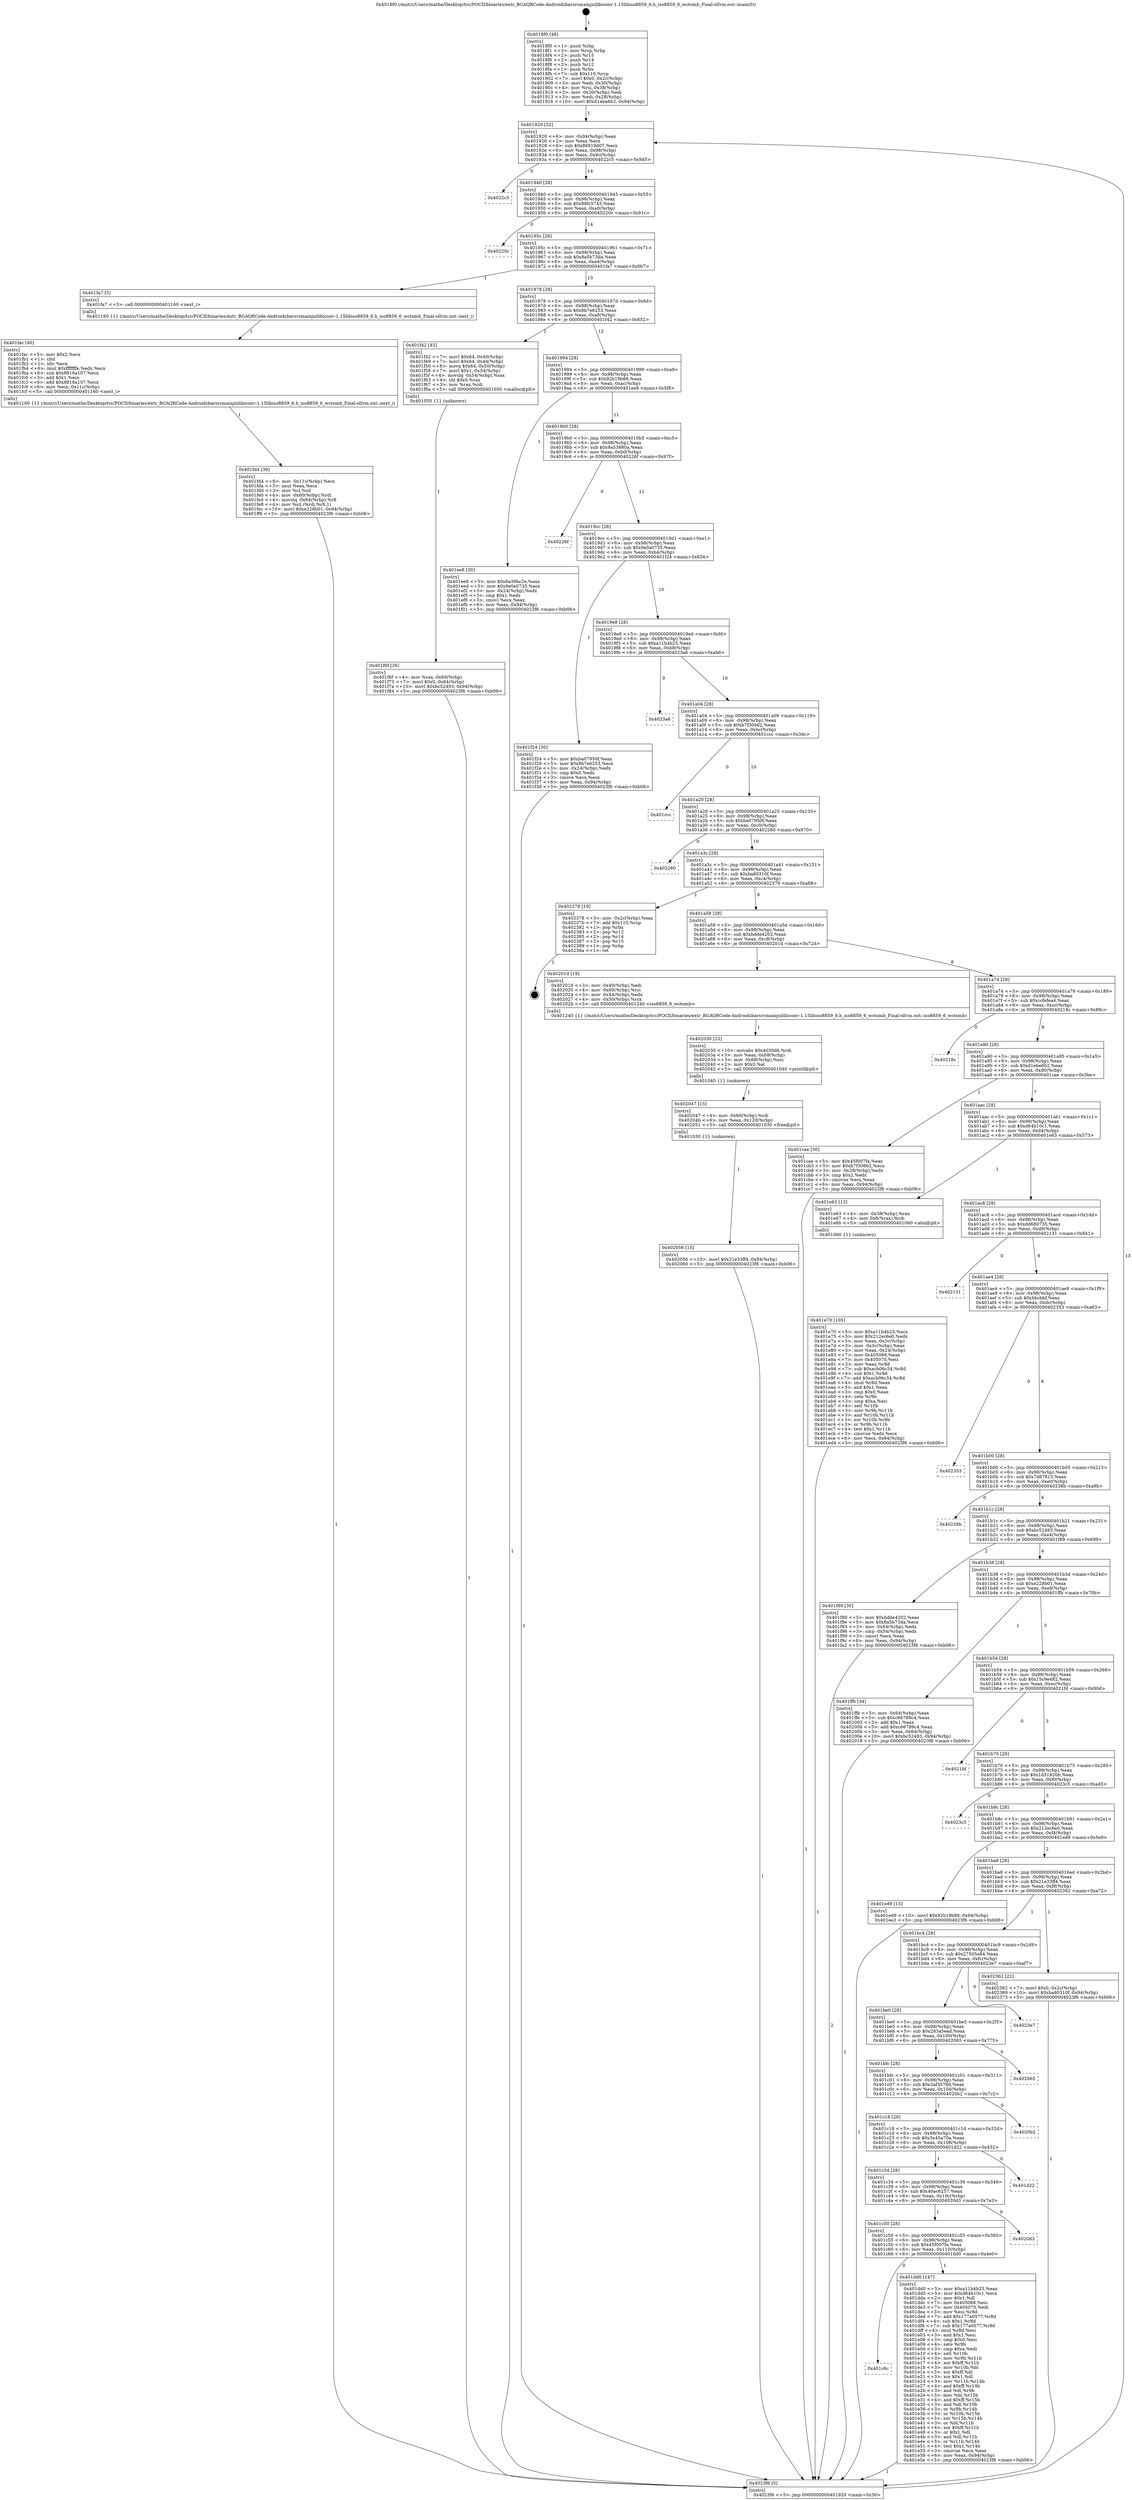digraph "0x4018f0" {
  label = "0x4018f0 (/mnt/c/Users/mathe/Desktop/tcc/POCII/binaries/extr_BGAQRCode-Androidzbarsrcmainjnilibiconv-1.15libiso8859_6.h_iso8859_6_wctomb_Final-ollvm.out::main(0))"
  labelloc = "t"
  node[shape=record]

  Entry [label="",width=0.3,height=0.3,shape=circle,fillcolor=black,style=filled]
  "0x401920" [label="{
     0x401920 [32]\l
     | [instrs]\l
     &nbsp;&nbsp;0x401920 \<+6\>: mov -0x94(%rbp),%eax\l
     &nbsp;&nbsp;0x401926 \<+2\>: mov %eax,%ecx\l
     &nbsp;&nbsp;0x401928 \<+6\>: sub $0x86919d07,%ecx\l
     &nbsp;&nbsp;0x40192e \<+6\>: mov %eax,-0x98(%rbp)\l
     &nbsp;&nbsp;0x401934 \<+6\>: mov %ecx,-0x9c(%rbp)\l
     &nbsp;&nbsp;0x40193a \<+6\>: je 00000000004022c5 \<main+0x9d5\>\l
  }"]
  "0x4022c5" [label="{
     0x4022c5\l
  }", style=dashed]
  "0x401940" [label="{
     0x401940 [28]\l
     | [instrs]\l
     &nbsp;&nbsp;0x401940 \<+5\>: jmp 0000000000401945 \<main+0x55\>\l
     &nbsp;&nbsp;0x401945 \<+6\>: mov -0x98(%rbp),%eax\l
     &nbsp;&nbsp;0x40194b \<+5\>: sub $0x88fc5743,%eax\l
     &nbsp;&nbsp;0x401950 \<+6\>: mov %eax,-0xa0(%rbp)\l
     &nbsp;&nbsp;0x401956 \<+6\>: je 000000000040220c \<main+0x91c\>\l
  }"]
  Exit [label="",width=0.3,height=0.3,shape=circle,fillcolor=black,style=filled,peripheries=2]
  "0x40220c" [label="{
     0x40220c\l
  }", style=dashed]
  "0x40195c" [label="{
     0x40195c [28]\l
     | [instrs]\l
     &nbsp;&nbsp;0x40195c \<+5\>: jmp 0000000000401961 \<main+0x71\>\l
     &nbsp;&nbsp;0x401961 \<+6\>: mov -0x98(%rbp),%eax\l
     &nbsp;&nbsp;0x401967 \<+5\>: sub $0x8a5b73da,%eax\l
     &nbsp;&nbsp;0x40196c \<+6\>: mov %eax,-0xa4(%rbp)\l
     &nbsp;&nbsp;0x401972 \<+6\>: je 0000000000401fa7 \<main+0x6b7\>\l
  }"]
  "0x402056" [label="{
     0x402056 [15]\l
     | [instrs]\l
     &nbsp;&nbsp;0x402056 \<+10\>: movl $0x21e33ff4,-0x94(%rbp)\l
     &nbsp;&nbsp;0x402060 \<+5\>: jmp 00000000004023f6 \<main+0xb06\>\l
  }"]
  "0x401fa7" [label="{
     0x401fa7 [5]\l
     | [instrs]\l
     &nbsp;&nbsp;0x401fa7 \<+5\>: call 0000000000401160 \<next_i\>\l
     | [calls]\l
     &nbsp;&nbsp;0x401160 \{1\} (/mnt/c/Users/mathe/Desktop/tcc/POCII/binaries/extr_BGAQRCode-Androidzbarsrcmainjnilibiconv-1.15libiso8859_6.h_iso8859_6_wctomb_Final-ollvm.out::next_i)\l
  }"]
  "0x401978" [label="{
     0x401978 [28]\l
     | [instrs]\l
     &nbsp;&nbsp;0x401978 \<+5\>: jmp 000000000040197d \<main+0x8d\>\l
     &nbsp;&nbsp;0x40197d \<+6\>: mov -0x98(%rbp),%eax\l
     &nbsp;&nbsp;0x401983 \<+5\>: sub $0x8b7e6253,%eax\l
     &nbsp;&nbsp;0x401988 \<+6\>: mov %eax,-0xa8(%rbp)\l
     &nbsp;&nbsp;0x40198e \<+6\>: je 0000000000401f42 \<main+0x652\>\l
  }"]
  "0x402047" [label="{
     0x402047 [15]\l
     | [instrs]\l
     &nbsp;&nbsp;0x402047 \<+4\>: mov -0x60(%rbp),%rdi\l
     &nbsp;&nbsp;0x40204b \<+6\>: mov %eax,-0x120(%rbp)\l
     &nbsp;&nbsp;0x402051 \<+5\>: call 0000000000401030 \<free@plt\>\l
     | [calls]\l
     &nbsp;&nbsp;0x401030 \{1\} (unknown)\l
  }"]
  "0x401f42" [label="{
     0x401f42 [45]\l
     | [instrs]\l
     &nbsp;&nbsp;0x401f42 \<+7\>: movl $0x64,-0x40(%rbp)\l
     &nbsp;&nbsp;0x401f49 \<+7\>: movl $0x64,-0x44(%rbp)\l
     &nbsp;&nbsp;0x401f50 \<+8\>: movq $0x64,-0x50(%rbp)\l
     &nbsp;&nbsp;0x401f58 \<+7\>: movl $0x1,-0x54(%rbp)\l
     &nbsp;&nbsp;0x401f5f \<+4\>: movslq -0x54(%rbp),%rax\l
     &nbsp;&nbsp;0x401f63 \<+4\>: shl $0x0,%rax\l
     &nbsp;&nbsp;0x401f67 \<+3\>: mov %rax,%rdi\l
     &nbsp;&nbsp;0x401f6a \<+5\>: call 0000000000401050 \<malloc@plt\>\l
     | [calls]\l
     &nbsp;&nbsp;0x401050 \{1\} (unknown)\l
  }"]
  "0x401994" [label="{
     0x401994 [28]\l
     | [instrs]\l
     &nbsp;&nbsp;0x401994 \<+5\>: jmp 0000000000401999 \<main+0xa9\>\l
     &nbsp;&nbsp;0x401999 \<+6\>: mov -0x98(%rbp),%eax\l
     &nbsp;&nbsp;0x40199f \<+5\>: sub $0x92b19b88,%eax\l
     &nbsp;&nbsp;0x4019a4 \<+6\>: mov %eax,-0xac(%rbp)\l
     &nbsp;&nbsp;0x4019aa \<+6\>: je 0000000000401ee8 \<main+0x5f8\>\l
  }"]
  "0x402030" [label="{
     0x402030 [23]\l
     | [instrs]\l
     &nbsp;&nbsp;0x402030 \<+10\>: movabs $0x4030d6,%rdi\l
     &nbsp;&nbsp;0x40203a \<+3\>: mov %eax,-0x68(%rbp)\l
     &nbsp;&nbsp;0x40203d \<+3\>: mov -0x68(%rbp),%esi\l
     &nbsp;&nbsp;0x402040 \<+2\>: mov $0x0,%al\l
     &nbsp;&nbsp;0x402042 \<+5\>: call 0000000000401040 \<printf@plt\>\l
     | [calls]\l
     &nbsp;&nbsp;0x401040 \{1\} (unknown)\l
  }"]
  "0x401ee8" [label="{
     0x401ee8 [30]\l
     | [instrs]\l
     &nbsp;&nbsp;0x401ee8 \<+5\>: mov $0x6a39bc2e,%eax\l
     &nbsp;&nbsp;0x401eed \<+5\>: mov $0x9e0a0735,%ecx\l
     &nbsp;&nbsp;0x401ef2 \<+3\>: mov -0x24(%rbp),%edx\l
     &nbsp;&nbsp;0x401ef5 \<+3\>: cmp $0x1,%edx\l
     &nbsp;&nbsp;0x401ef8 \<+3\>: cmovl %ecx,%eax\l
     &nbsp;&nbsp;0x401efb \<+6\>: mov %eax,-0x94(%rbp)\l
     &nbsp;&nbsp;0x401f01 \<+5\>: jmp 00000000004023f6 \<main+0xb06\>\l
  }"]
  "0x4019b0" [label="{
     0x4019b0 [28]\l
     | [instrs]\l
     &nbsp;&nbsp;0x4019b0 \<+5\>: jmp 00000000004019b5 \<main+0xc5\>\l
     &nbsp;&nbsp;0x4019b5 \<+6\>: mov -0x98(%rbp),%eax\l
     &nbsp;&nbsp;0x4019bb \<+5\>: sub $0x9a53880a,%eax\l
     &nbsp;&nbsp;0x4019c0 \<+6\>: mov %eax,-0xb0(%rbp)\l
     &nbsp;&nbsp;0x4019c6 \<+6\>: je 000000000040226f \<main+0x97f\>\l
  }"]
  "0x401fd4" [label="{
     0x401fd4 [39]\l
     | [instrs]\l
     &nbsp;&nbsp;0x401fd4 \<+6\>: mov -0x11c(%rbp),%ecx\l
     &nbsp;&nbsp;0x401fda \<+3\>: imul %eax,%ecx\l
     &nbsp;&nbsp;0x401fdd \<+3\>: mov %cl,%sil\l
     &nbsp;&nbsp;0x401fe0 \<+4\>: mov -0x60(%rbp),%rdi\l
     &nbsp;&nbsp;0x401fe4 \<+4\>: movslq -0x64(%rbp),%r8\l
     &nbsp;&nbsp;0x401fe8 \<+4\>: mov %sil,(%rdi,%r8,1)\l
     &nbsp;&nbsp;0x401fec \<+10\>: movl $0xe228b01,-0x94(%rbp)\l
     &nbsp;&nbsp;0x401ff6 \<+5\>: jmp 00000000004023f6 \<main+0xb06\>\l
  }"]
  "0x40226f" [label="{
     0x40226f\l
  }", style=dashed]
  "0x4019cc" [label="{
     0x4019cc [28]\l
     | [instrs]\l
     &nbsp;&nbsp;0x4019cc \<+5\>: jmp 00000000004019d1 \<main+0xe1\>\l
     &nbsp;&nbsp;0x4019d1 \<+6\>: mov -0x98(%rbp),%eax\l
     &nbsp;&nbsp;0x4019d7 \<+5\>: sub $0x9e0a0735,%eax\l
     &nbsp;&nbsp;0x4019dc \<+6\>: mov %eax,-0xb4(%rbp)\l
     &nbsp;&nbsp;0x4019e2 \<+6\>: je 0000000000401f24 \<main+0x634\>\l
  }"]
  "0x401fac" [label="{
     0x401fac [40]\l
     | [instrs]\l
     &nbsp;&nbsp;0x401fac \<+5\>: mov $0x2,%ecx\l
     &nbsp;&nbsp;0x401fb1 \<+1\>: cltd\l
     &nbsp;&nbsp;0x401fb2 \<+2\>: idiv %ecx\l
     &nbsp;&nbsp;0x401fb4 \<+6\>: imul $0xfffffffe,%edx,%ecx\l
     &nbsp;&nbsp;0x401fba \<+6\>: sub $0x8816a107,%ecx\l
     &nbsp;&nbsp;0x401fc0 \<+3\>: add $0x1,%ecx\l
     &nbsp;&nbsp;0x401fc3 \<+6\>: add $0x8816a107,%ecx\l
     &nbsp;&nbsp;0x401fc9 \<+6\>: mov %ecx,-0x11c(%rbp)\l
     &nbsp;&nbsp;0x401fcf \<+5\>: call 0000000000401160 \<next_i\>\l
     | [calls]\l
     &nbsp;&nbsp;0x401160 \{1\} (/mnt/c/Users/mathe/Desktop/tcc/POCII/binaries/extr_BGAQRCode-Androidzbarsrcmainjnilibiconv-1.15libiso8859_6.h_iso8859_6_wctomb_Final-ollvm.out::next_i)\l
  }"]
  "0x401f24" [label="{
     0x401f24 [30]\l
     | [instrs]\l
     &nbsp;&nbsp;0x401f24 \<+5\>: mov $0xba07950f,%eax\l
     &nbsp;&nbsp;0x401f29 \<+5\>: mov $0x8b7e6253,%ecx\l
     &nbsp;&nbsp;0x401f2e \<+3\>: mov -0x24(%rbp),%edx\l
     &nbsp;&nbsp;0x401f31 \<+3\>: cmp $0x0,%edx\l
     &nbsp;&nbsp;0x401f34 \<+3\>: cmove %ecx,%eax\l
     &nbsp;&nbsp;0x401f37 \<+6\>: mov %eax,-0x94(%rbp)\l
     &nbsp;&nbsp;0x401f3d \<+5\>: jmp 00000000004023f6 \<main+0xb06\>\l
  }"]
  "0x4019e8" [label="{
     0x4019e8 [28]\l
     | [instrs]\l
     &nbsp;&nbsp;0x4019e8 \<+5\>: jmp 00000000004019ed \<main+0xfd\>\l
     &nbsp;&nbsp;0x4019ed \<+6\>: mov -0x98(%rbp),%eax\l
     &nbsp;&nbsp;0x4019f3 \<+5\>: sub $0xa11b4b25,%eax\l
     &nbsp;&nbsp;0x4019f8 \<+6\>: mov %eax,-0xb8(%rbp)\l
     &nbsp;&nbsp;0x4019fe \<+6\>: je 00000000004023a6 \<main+0xab6\>\l
  }"]
  "0x401f6f" [label="{
     0x401f6f [26]\l
     | [instrs]\l
     &nbsp;&nbsp;0x401f6f \<+4\>: mov %rax,-0x60(%rbp)\l
     &nbsp;&nbsp;0x401f73 \<+7\>: movl $0x0,-0x64(%rbp)\l
     &nbsp;&nbsp;0x401f7a \<+10\>: movl $0xbc52493,-0x94(%rbp)\l
     &nbsp;&nbsp;0x401f84 \<+5\>: jmp 00000000004023f6 \<main+0xb06\>\l
  }"]
  "0x4023a6" [label="{
     0x4023a6\l
  }", style=dashed]
  "0x401a04" [label="{
     0x401a04 [28]\l
     | [instrs]\l
     &nbsp;&nbsp;0x401a04 \<+5\>: jmp 0000000000401a09 \<main+0x119\>\l
     &nbsp;&nbsp;0x401a09 \<+6\>: mov -0x98(%rbp),%eax\l
     &nbsp;&nbsp;0x401a0f \<+5\>: sub $0xb7f30662,%eax\l
     &nbsp;&nbsp;0x401a14 \<+6\>: mov %eax,-0xbc(%rbp)\l
     &nbsp;&nbsp;0x401a1a \<+6\>: je 0000000000401ccc \<main+0x3dc\>\l
  }"]
  "0x401e70" [label="{
     0x401e70 [105]\l
     | [instrs]\l
     &nbsp;&nbsp;0x401e70 \<+5\>: mov $0xa11b4b25,%ecx\l
     &nbsp;&nbsp;0x401e75 \<+5\>: mov $0x212ec6e0,%edx\l
     &nbsp;&nbsp;0x401e7a \<+3\>: mov %eax,-0x3c(%rbp)\l
     &nbsp;&nbsp;0x401e7d \<+3\>: mov -0x3c(%rbp),%eax\l
     &nbsp;&nbsp;0x401e80 \<+3\>: mov %eax,-0x24(%rbp)\l
     &nbsp;&nbsp;0x401e83 \<+7\>: mov 0x405068,%eax\l
     &nbsp;&nbsp;0x401e8a \<+7\>: mov 0x405070,%esi\l
     &nbsp;&nbsp;0x401e91 \<+3\>: mov %eax,%r8d\l
     &nbsp;&nbsp;0x401e94 \<+7\>: sub $0xacb06c34,%r8d\l
     &nbsp;&nbsp;0x401e9b \<+4\>: sub $0x1,%r8d\l
     &nbsp;&nbsp;0x401e9f \<+7\>: add $0xacb06c34,%r8d\l
     &nbsp;&nbsp;0x401ea6 \<+4\>: imul %r8d,%eax\l
     &nbsp;&nbsp;0x401eaa \<+3\>: and $0x1,%eax\l
     &nbsp;&nbsp;0x401ead \<+3\>: cmp $0x0,%eax\l
     &nbsp;&nbsp;0x401eb0 \<+4\>: sete %r9b\l
     &nbsp;&nbsp;0x401eb4 \<+3\>: cmp $0xa,%esi\l
     &nbsp;&nbsp;0x401eb7 \<+4\>: setl %r10b\l
     &nbsp;&nbsp;0x401ebb \<+3\>: mov %r9b,%r11b\l
     &nbsp;&nbsp;0x401ebe \<+3\>: and %r10b,%r11b\l
     &nbsp;&nbsp;0x401ec1 \<+3\>: xor %r10b,%r9b\l
     &nbsp;&nbsp;0x401ec4 \<+3\>: or %r9b,%r11b\l
     &nbsp;&nbsp;0x401ec7 \<+4\>: test $0x1,%r11b\l
     &nbsp;&nbsp;0x401ecb \<+3\>: cmovne %edx,%ecx\l
     &nbsp;&nbsp;0x401ece \<+6\>: mov %ecx,-0x94(%rbp)\l
     &nbsp;&nbsp;0x401ed4 \<+5\>: jmp 00000000004023f6 \<main+0xb06\>\l
  }"]
  "0x401ccc" [label="{
     0x401ccc\l
  }", style=dashed]
  "0x401a20" [label="{
     0x401a20 [28]\l
     | [instrs]\l
     &nbsp;&nbsp;0x401a20 \<+5\>: jmp 0000000000401a25 \<main+0x135\>\l
     &nbsp;&nbsp;0x401a25 \<+6\>: mov -0x98(%rbp),%eax\l
     &nbsp;&nbsp;0x401a2b \<+5\>: sub $0xba07950f,%eax\l
     &nbsp;&nbsp;0x401a30 \<+6\>: mov %eax,-0xc0(%rbp)\l
     &nbsp;&nbsp;0x401a36 \<+6\>: je 0000000000402260 \<main+0x970\>\l
  }"]
  "0x401c6c" [label="{
     0x401c6c\l
  }", style=dashed]
  "0x402260" [label="{
     0x402260\l
  }", style=dashed]
  "0x401a3c" [label="{
     0x401a3c [28]\l
     | [instrs]\l
     &nbsp;&nbsp;0x401a3c \<+5\>: jmp 0000000000401a41 \<main+0x151\>\l
     &nbsp;&nbsp;0x401a41 \<+6\>: mov -0x98(%rbp),%eax\l
     &nbsp;&nbsp;0x401a47 \<+5\>: sub $0xba80310f,%eax\l
     &nbsp;&nbsp;0x401a4c \<+6\>: mov %eax,-0xc4(%rbp)\l
     &nbsp;&nbsp;0x401a52 \<+6\>: je 0000000000402378 \<main+0xa88\>\l
  }"]
  "0x401dd0" [label="{
     0x401dd0 [147]\l
     | [instrs]\l
     &nbsp;&nbsp;0x401dd0 \<+5\>: mov $0xa11b4b25,%eax\l
     &nbsp;&nbsp;0x401dd5 \<+5\>: mov $0xd64b10c1,%ecx\l
     &nbsp;&nbsp;0x401dda \<+2\>: mov $0x1,%dl\l
     &nbsp;&nbsp;0x401ddc \<+7\>: mov 0x405068,%esi\l
     &nbsp;&nbsp;0x401de3 \<+7\>: mov 0x405070,%edi\l
     &nbsp;&nbsp;0x401dea \<+3\>: mov %esi,%r8d\l
     &nbsp;&nbsp;0x401ded \<+7\>: add $0x177a0577,%r8d\l
     &nbsp;&nbsp;0x401df4 \<+4\>: sub $0x1,%r8d\l
     &nbsp;&nbsp;0x401df8 \<+7\>: sub $0x177a0577,%r8d\l
     &nbsp;&nbsp;0x401dff \<+4\>: imul %r8d,%esi\l
     &nbsp;&nbsp;0x401e03 \<+3\>: and $0x1,%esi\l
     &nbsp;&nbsp;0x401e06 \<+3\>: cmp $0x0,%esi\l
     &nbsp;&nbsp;0x401e09 \<+4\>: sete %r9b\l
     &nbsp;&nbsp;0x401e0d \<+3\>: cmp $0xa,%edi\l
     &nbsp;&nbsp;0x401e10 \<+4\>: setl %r10b\l
     &nbsp;&nbsp;0x401e14 \<+3\>: mov %r9b,%r11b\l
     &nbsp;&nbsp;0x401e17 \<+4\>: xor $0xff,%r11b\l
     &nbsp;&nbsp;0x401e1b \<+3\>: mov %r10b,%bl\l
     &nbsp;&nbsp;0x401e1e \<+3\>: xor $0xff,%bl\l
     &nbsp;&nbsp;0x401e21 \<+3\>: xor $0x1,%dl\l
     &nbsp;&nbsp;0x401e24 \<+3\>: mov %r11b,%r14b\l
     &nbsp;&nbsp;0x401e27 \<+4\>: and $0xff,%r14b\l
     &nbsp;&nbsp;0x401e2b \<+3\>: and %dl,%r9b\l
     &nbsp;&nbsp;0x401e2e \<+3\>: mov %bl,%r15b\l
     &nbsp;&nbsp;0x401e31 \<+4\>: and $0xff,%r15b\l
     &nbsp;&nbsp;0x401e35 \<+3\>: and %dl,%r10b\l
     &nbsp;&nbsp;0x401e38 \<+3\>: or %r9b,%r14b\l
     &nbsp;&nbsp;0x401e3b \<+3\>: or %r10b,%r15b\l
     &nbsp;&nbsp;0x401e3e \<+3\>: xor %r15b,%r14b\l
     &nbsp;&nbsp;0x401e41 \<+3\>: or %bl,%r11b\l
     &nbsp;&nbsp;0x401e44 \<+4\>: xor $0xff,%r11b\l
     &nbsp;&nbsp;0x401e48 \<+3\>: or $0x1,%dl\l
     &nbsp;&nbsp;0x401e4b \<+3\>: and %dl,%r11b\l
     &nbsp;&nbsp;0x401e4e \<+3\>: or %r11b,%r14b\l
     &nbsp;&nbsp;0x401e51 \<+4\>: test $0x1,%r14b\l
     &nbsp;&nbsp;0x401e55 \<+3\>: cmovne %ecx,%eax\l
     &nbsp;&nbsp;0x401e58 \<+6\>: mov %eax,-0x94(%rbp)\l
     &nbsp;&nbsp;0x401e5e \<+5\>: jmp 00000000004023f6 \<main+0xb06\>\l
  }"]
  "0x402378" [label="{
     0x402378 [19]\l
     | [instrs]\l
     &nbsp;&nbsp;0x402378 \<+3\>: mov -0x2c(%rbp),%eax\l
     &nbsp;&nbsp;0x40237b \<+7\>: add $0x110,%rsp\l
     &nbsp;&nbsp;0x402382 \<+1\>: pop %rbx\l
     &nbsp;&nbsp;0x402383 \<+2\>: pop %r12\l
     &nbsp;&nbsp;0x402385 \<+2\>: pop %r14\l
     &nbsp;&nbsp;0x402387 \<+2\>: pop %r15\l
     &nbsp;&nbsp;0x402389 \<+1\>: pop %rbp\l
     &nbsp;&nbsp;0x40238a \<+1\>: ret\l
  }"]
  "0x401a58" [label="{
     0x401a58 [28]\l
     | [instrs]\l
     &nbsp;&nbsp;0x401a58 \<+5\>: jmp 0000000000401a5d \<main+0x16d\>\l
     &nbsp;&nbsp;0x401a5d \<+6\>: mov -0x98(%rbp),%eax\l
     &nbsp;&nbsp;0x401a63 \<+5\>: sub $0xbdde4202,%eax\l
     &nbsp;&nbsp;0x401a68 \<+6\>: mov %eax,-0xc8(%rbp)\l
     &nbsp;&nbsp;0x401a6e \<+6\>: je 000000000040201d \<main+0x72d\>\l
  }"]
  "0x401c50" [label="{
     0x401c50 [28]\l
     | [instrs]\l
     &nbsp;&nbsp;0x401c50 \<+5\>: jmp 0000000000401c55 \<main+0x365\>\l
     &nbsp;&nbsp;0x401c55 \<+6\>: mov -0x98(%rbp),%eax\l
     &nbsp;&nbsp;0x401c5b \<+5\>: sub $0x45f007fa,%eax\l
     &nbsp;&nbsp;0x401c60 \<+6\>: mov %eax,-0x110(%rbp)\l
     &nbsp;&nbsp;0x401c66 \<+6\>: je 0000000000401dd0 \<main+0x4e0\>\l
  }"]
  "0x40201d" [label="{
     0x40201d [19]\l
     | [instrs]\l
     &nbsp;&nbsp;0x40201d \<+3\>: mov -0x40(%rbp),%edi\l
     &nbsp;&nbsp;0x402020 \<+4\>: mov -0x60(%rbp),%rsi\l
     &nbsp;&nbsp;0x402024 \<+3\>: mov -0x44(%rbp),%edx\l
     &nbsp;&nbsp;0x402027 \<+4\>: mov -0x50(%rbp),%rcx\l
     &nbsp;&nbsp;0x40202b \<+5\>: call 0000000000401240 \<iso8859_6_wctomb\>\l
     | [calls]\l
     &nbsp;&nbsp;0x401240 \{1\} (/mnt/c/Users/mathe/Desktop/tcc/POCII/binaries/extr_BGAQRCode-Androidzbarsrcmainjnilibiconv-1.15libiso8859_6.h_iso8859_6_wctomb_Final-ollvm.out::iso8859_6_wctomb)\l
  }"]
  "0x401a74" [label="{
     0x401a74 [28]\l
     | [instrs]\l
     &nbsp;&nbsp;0x401a74 \<+5\>: jmp 0000000000401a79 \<main+0x189\>\l
     &nbsp;&nbsp;0x401a79 \<+6\>: mov -0x98(%rbp),%eax\l
     &nbsp;&nbsp;0x401a7f \<+5\>: sub $0xccfefea4,%eax\l
     &nbsp;&nbsp;0x401a84 \<+6\>: mov %eax,-0xcc(%rbp)\l
     &nbsp;&nbsp;0x401a8a \<+6\>: je 000000000040218c \<main+0x89c\>\l
  }"]
  "0x4020d3" [label="{
     0x4020d3\l
  }", style=dashed]
  "0x40218c" [label="{
     0x40218c\l
  }", style=dashed]
  "0x401a90" [label="{
     0x401a90 [28]\l
     | [instrs]\l
     &nbsp;&nbsp;0x401a90 \<+5\>: jmp 0000000000401a95 \<main+0x1a5\>\l
     &nbsp;&nbsp;0x401a95 \<+6\>: mov -0x98(%rbp),%eax\l
     &nbsp;&nbsp;0x401a9b \<+5\>: sub $0xd1ebe6b2,%eax\l
     &nbsp;&nbsp;0x401aa0 \<+6\>: mov %eax,-0xd0(%rbp)\l
     &nbsp;&nbsp;0x401aa6 \<+6\>: je 0000000000401cae \<main+0x3be\>\l
  }"]
  "0x401c34" [label="{
     0x401c34 [28]\l
     | [instrs]\l
     &nbsp;&nbsp;0x401c34 \<+5\>: jmp 0000000000401c39 \<main+0x349\>\l
     &nbsp;&nbsp;0x401c39 \<+6\>: mov -0x98(%rbp),%eax\l
     &nbsp;&nbsp;0x401c3f \<+5\>: sub $0x40ac6257,%eax\l
     &nbsp;&nbsp;0x401c44 \<+6\>: mov %eax,-0x10c(%rbp)\l
     &nbsp;&nbsp;0x401c4a \<+6\>: je 00000000004020d3 \<main+0x7e3\>\l
  }"]
  "0x401cae" [label="{
     0x401cae [30]\l
     | [instrs]\l
     &nbsp;&nbsp;0x401cae \<+5\>: mov $0x45f007fa,%eax\l
     &nbsp;&nbsp;0x401cb3 \<+5\>: mov $0xb7f30662,%ecx\l
     &nbsp;&nbsp;0x401cb8 \<+3\>: mov -0x28(%rbp),%edx\l
     &nbsp;&nbsp;0x401cbb \<+3\>: cmp $0x2,%edx\l
     &nbsp;&nbsp;0x401cbe \<+3\>: cmovne %ecx,%eax\l
     &nbsp;&nbsp;0x401cc1 \<+6\>: mov %eax,-0x94(%rbp)\l
     &nbsp;&nbsp;0x401cc7 \<+5\>: jmp 00000000004023f6 \<main+0xb06\>\l
  }"]
  "0x401aac" [label="{
     0x401aac [28]\l
     | [instrs]\l
     &nbsp;&nbsp;0x401aac \<+5\>: jmp 0000000000401ab1 \<main+0x1c1\>\l
     &nbsp;&nbsp;0x401ab1 \<+6\>: mov -0x98(%rbp),%eax\l
     &nbsp;&nbsp;0x401ab7 \<+5\>: sub $0xd64b10c1,%eax\l
     &nbsp;&nbsp;0x401abc \<+6\>: mov %eax,-0xd4(%rbp)\l
     &nbsp;&nbsp;0x401ac2 \<+6\>: je 0000000000401e63 \<main+0x573\>\l
  }"]
  "0x4023f6" [label="{
     0x4023f6 [5]\l
     | [instrs]\l
     &nbsp;&nbsp;0x4023f6 \<+5\>: jmp 0000000000401920 \<main+0x30\>\l
  }"]
  "0x4018f0" [label="{
     0x4018f0 [48]\l
     | [instrs]\l
     &nbsp;&nbsp;0x4018f0 \<+1\>: push %rbp\l
     &nbsp;&nbsp;0x4018f1 \<+3\>: mov %rsp,%rbp\l
     &nbsp;&nbsp;0x4018f4 \<+2\>: push %r15\l
     &nbsp;&nbsp;0x4018f6 \<+2\>: push %r14\l
     &nbsp;&nbsp;0x4018f8 \<+2\>: push %r12\l
     &nbsp;&nbsp;0x4018fa \<+1\>: push %rbx\l
     &nbsp;&nbsp;0x4018fb \<+7\>: sub $0x110,%rsp\l
     &nbsp;&nbsp;0x401902 \<+7\>: movl $0x0,-0x2c(%rbp)\l
     &nbsp;&nbsp;0x401909 \<+3\>: mov %edi,-0x30(%rbp)\l
     &nbsp;&nbsp;0x40190c \<+4\>: mov %rsi,-0x38(%rbp)\l
     &nbsp;&nbsp;0x401910 \<+3\>: mov -0x30(%rbp),%edi\l
     &nbsp;&nbsp;0x401913 \<+3\>: mov %edi,-0x28(%rbp)\l
     &nbsp;&nbsp;0x401916 \<+10\>: movl $0xd1ebe6b2,-0x94(%rbp)\l
  }"]
  "0x401d22" [label="{
     0x401d22\l
  }", style=dashed]
  "0x401e63" [label="{
     0x401e63 [13]\l
     | [instrs]\l
     &nbsp;&nbsp;0x401e63 \<+4\>: mov -0x38(%rbp),%rax\l
     &nbsp;&nbsp;0x401e67 \<+4\>: mov 0x8(%rax),%rdi\l
     &nbsp;&nbsp;0x401e6b \<+5\>: call 0000000000401060 \<atoi@plt\>\l
     | [calls]\l
     &nbsp;&nbsp;0x401060 \{1\} (unknown)\l
  }"]
  "0x401ac8" [label="{
     0x401ac8 [28]\l
     | [instrs]\l
     &nbsp;&nbsp;0x401ac8 \<+5\>: jmp 0000000000401acd \<main+0x1dd\>\l
     &nbsp;&nbsp;0x401acd \<+6\>: mov -0x98(%rbp),%eax\l
     &nbsp;&nbsp;0x401ad3 \<+5\>: sub $0xdd680735,%eax\l
     &nbsp;&nbsp;0x401ad8 \<+6\>: mov %eax,-0xd8(%rbp)\l
     &nbsp;&nbsp;0x401ade \<+6\>: je 0000000000402131 \<main+0x841\>\l
  }"]
  "0x401c18" [label="{
     0x401c18 [28]\l
     | [instrs]\l
     &nbsp;&nbsp;0x401c18 \<+5\>: jmp 0000000000401c1d \<main+0x32d\>\l
     &nbsp;&nbsp;0x401c1d \<+6\>: mov -0x98(%rbp),%eax\l
     &nbsp;&nbsp;0x401c23 \<+5\>: sub $0x3e45a70a,%eax\l
     &nbsp;&nbsp;0x401c28 \<+6\>: mov %eax,-0x108(%rbp)\l
     &nbsp;&nbsp;0x401c2e \<+6\>: je 0000000000401d22 \<main+0x432\>\l
  }"]
  "0x402131" [label="{
     0x402131\l
  }", style=dashed]
  "0x401ae4" [label="{
     0x401ae4 [28]\l
     | [instrs]\l
     &nbsp;&nbsp;0x401ae4 \<+5\>: jmp 0000000000401ae9 \<main+0x1f9\>\l
     &nbsp;&nbsp;0x401ae9 \<+6\>: mov -0x98(%rbp),%eax\l
     &nbsp;&nbsp;0x401aef \<+5\>: sub $0xbbcbbf,%eax\l
     &nbsp;&nbsp;0x401af4 \<+6\>: mov %eax,-0xdc(%rbp)\l
     &nbsp;&nbsp;0x401afa \<+6\>: je 0000000000402353 \<main+0xa63\>\l
  }"]
  "0x4020b2" [label="{
     0x4020b2\l
  }", style=dashed]
  "0x402353" [label="{
     0x402353\l
  }", style=dashed]
  "0x401b00" [label="{
     0x401b00 [28]\l
     | [instrs]\l
     &nbsp;&nbsp;0x401b00 \<+5\>: jmp 0000000000401b05 \<main+0x215\>\l
     &nbsp;&nbsp;0x401b05 \<+6\>: mov -0x98(%rbp),%eax\l
     &nbsp;&nbsp;0x401b0b \<+5\>: sub $0x7d67813,%eax\l
     &nbsp;&nbsp;0x401b10 \<+6\>: mov %eax,-0xe0(%rbp)\l
     &nbsp;&nbsp;0x401b16 \<+6\>: je 000000000040238b \<main+0xa9b\>\l
  }"]
  "0x401bfc" [label="{
     0x401bfc [28]\l
     | [instrs]\l
     &nbsp;&nbsp;0x401bfc \<+5\>: jmp 0000000000401c01 \<main+0x311\>\l
     &nbsp;&nbsp;0x401c01 \<+6\>: mov -0x98(%rbp),%eax\l
     &nbsp;&nbsp;0x401c07 \<+5\>: sub $0x3af35760,%eax\l
     &nbsp;&nbsp;0x401c0c \<+6\>: mov %eax,-0x104(%rbp)\l
     &nbsp;&nbsp;0x401c12 \<+6\>: je 00000000004020b2 \<main+0x7c2\>\l
  }"]
  "0x40238b" [label="{
     0x40238b\l
  }", style=dashed]
  "0x401b1c" [label="{
     0x401b1c [28]\l
     | [instrs]\l
     &nbsp;&nbsp;0x401b1c \<+5\>: jmp 0000000000401b21 \<main+0x231\>\l
     &nbsp;&nbsp;0x401b21 \<+6\>: mov -0x98(%rbp),%eax\l
     &nbsp;&nbsp;0x401b27 \<+5\>: sub $0xbc52493,%eax\l
     &nbsp;&nbsp;0x401b2c \<+6\>: mov %eax,-0xe4(%rbp)\l
     &nbsp;&nbsp;0x401b32 \<+6\>: je 0000000000401f89 \<main+0x699\>\l
  }"]
  "0x402065" [label="{
     0x402065\l
  }", style=dashed]
  "0x401f89" [label="{
     0x401f89 [30]\l
     | [instrs]\l
     &nbsp;&nbsp;0x401f89 \<+5\>: mov $0xbdde4202,%eax\l
     &nbsp;&nbsp;0x401f8e \<+5\>: mov $0x8a5b73da,%ecx\l
     &nbsp;&nbsp;0x401f93 \<+3\>: mov -0x64(%rbp),%edx\l
     &nbsp;&nbsp;0x401f96 \<+3\>: cmp -0x54(%rbp),%edx\l
     &nbsp;&nbsp;0x401f99 \<+3\>: cmovl %ecx,%eax\l
     &nbsp;&nbsp;0x401f9c \<+6\>: mov %eax,-0x94(%rbp)\l
     &nbsp;&nbsp;0x401fa2 \<+5\>: jmp 00000000004023f6 \<main+0xb06\>\l
  }"]
  "0x401b38" [label="{
     0x401b38 [28]\l
     | [instrs]\l
     &nbsp;&nbsp;0x401b38 \<+5\>: jmp 0000000000401b3d \<main+0x24d\>\l
     &nbsp;&nbsp;0x401b3d \<+6\>: mov -0x98(%rbp),%eax\l
     &nbsp;&nbsp;0x401b43 \<+5\>: sub $0xe228b01,%eax\l
     &nbsp;&nbsp;0x401b48 \<+6\>: mov %eax,-0xe8(%rbp)\l
     &nbsp;&nbsp;0x401b4e \<+6\>: je 0000000000401ffb \<main+0x70b\>\l
  }"]
  "0x401be0" [label="{
     0x401be0 [28]\l
     | [instrs]\l
     &nbsp;&nbsp;0x401be0 \<+5\>: jmp 0000000000401be5 \<main+0x2f5\>\l
     &nbsp;&nbsp;0x401be5 \<+6\>: mov -0x98(%rbp),%eax\l
     &nbsp;&nbsp;0x401beb \<+5\>: sub $0x283a5ead,%eax\l
     &nbsp;&nbsp;0x401bf0 \<+6\>: mov %eax,-0x100(%rbp)\l
     &nbsp;&nbsp;0x401bf6 \<+6\>: je 0000000000402065 \<main+0x775\>\l
  }"]
  "0x401ffb" [label="{
     0x401ffb [34]\l
     | [instrs]\l
     &nbsp;&nbsp;0x401ffb \<+3\>: mov -0x64(%rbp),%eax\l
     &nbsp;&nbsp;0x401ffe \<+5\>: sub $0xc66789c4,%eax\l
     &nbsp;&nbsp;0x402003 \<+3\>: add $0x1,%eax\l
     &nbsp;&nbsp;0x402006 \<+5\>: add $0xc66789c4,%eax\l
     &nbsp;&nbsp;0x40200b \<+3\>: mov %eax,-0x64(%rbp)\l
     &nbsp;&nbsp;0x40200e \<+10\>: movl $0xbc52493,-0x94(%rbp)\l
     &nbsp;&nbsp;0x402018 \<+5\>: jmp 00000000004023f6 \<main+0xb06\>\l
  }"]
  "0x401b54" [label="{
     0x401b54 [28]\l
     | [instrs]\l
     &nbsp;&nbsp;0x401b54 \<+5\>: jmp 0000000000401b59 \<main+0x269\>\l
     &nbsp;&nbsp;0x401b59 \<+6\>: mov -0x98(%rbp),%eax\l
     &nbsp;&nbsp;0x401b5f \<+5\>: sub $0x15c9e482,%eax\l
     &nbsp;&nbsp;0x401b64 \<+6\>: mov %eax,-0xec(%rbp)\l
     &nbsp;&nbsp;0x401b6a \<+6\>: je 00000000004021fd \<main+0x90d\>\l
  }"]
  "0x4023e7" [label="{
     0x4023e7\l
  }", style=dashed]
  "0x4021fd" [label="{
     0x4021fd\l
  }", style=dashed]
  "0x401b70" [label="{
     0x401b70 [28]\l
     | [instrs]\l
     &nbsp;&nbsp;0x401b70 \<+5\>: jmp 0000000000401b75 \<main+0x285\>\l
     &nbsp;&nbsp;0x401b75 \<+6\>: mov -0x98(%rbp),%eax\l
     &nbsp;&nbsp;0x401b7b \<+5\>: sub $0x1d31826b,%eax\l
     &nbsp;&nbsp;0x401b80 \<+6\>: mov %eax,-0xf0(%rbp)\l
     &nbsp;&nbsp;0x401b86 \<+6\>: je 00000000004023c5 \<main+0xad5\>\l
  }"]
  "0x401bc4" [label="{
     0x401bc4 [28]\l
     | [instrs]\l
     &nbsp;&nbsp;0x401bc4 \<+5\>: jmp 0000000000401bc9 \<main+0x2d9\>\l
     &nbsp;&nbsp;0x401bc9 \<+6\>: mov -0x98(%rbp),%eax\l
     &nbsp;&nbsp;0x401bcf \<+5\>: sub $0x27505e84,%eax\l
     &nbsp;&nbsp;0x401bd4 \<+6\>: mov %eax,-0xfc(%rbp)\l
     &nbsp;&nbsp;0x401bda \<+6\>: je 00000000004023e7 \<main+0xaf7\>\l
  }"]
  "0x4023c5" [label="{
     0x4023c5\l
  }", style=dashed]
  "0x401b8c" [label="{
     0x401b8c [28]\l
     | [instrs]\l
     &nbsp;&nbsp;0x401b8c \<+5\>: jmp 0000000000401b91 \<main+0x2a1\>\l
     &nbsp;&nbsp;0x401b91 \<+6\>: mov -0x98(%rbp),%eax\l
     &nbsp;&nbsp;0x401b97 \<+5\>: sub $0x212ec6e0,%eax\l
     &nbsp;&nbsp;0x401b9c \<+6\>: mov %eax,-0xf4(%rbp)\l
     &nbsp;&nbsp;0x401ba2 \<+6\>: je 0000000000401ed9 \<main+0x5e9\>\l
  }"]
  "0x402362" [label="{
     0x402362 [22]\l
     | [instrs]\l
     &nbsp;&nbsp;0x402362 \<+7\>: movl $0x0,-0x2c(%rbp)\l
     &nbsp;&nbsp;0x402369 \<+10\>: movl $0xba80310f,-0x94(%rbp)\l
     &nbsp;&nbsp;0x402373 \<+5\>: jmp 00000000004023f6 \<main+0xb06\>\l
  }"]
  "0x401ed9" [label="{
     0x401ed9 [15]\l
     | [instrs]\l
     &nbsp;&nbsp;0x401ed9 \<+10\>: movl $0x92b19b88,-0x94(%rbp)\l
     &nbsp;&nbsp;0x401ee3 \<+5\>: jmp 00000000004023f6 \<main+0xb06\>\l
  }"]
  "0x401ba8" [label="{
     0x401ba8 [28]\l
     | [instrs]\l
     &nbsp;&nbsp;0x401ba8 \<+5\>: jmp 0000000000401bad \<main+0x2bd\>\l
     &nbsp;&nbsp;0x401bad \<+6\>: mov -0x98(%rbp),%eax\l
     &nbsp;&nbsp;0x401bb3 \<+5\>: sub $0x21e33ff4,%eax\l
     &nbsp;&nbsp;0x401bb8 \<+6\>: mov %eax,-0xf8(%rbp)\l
     &nbsp;&nbsp;0x401bbe \<+6\>: je 0000000000402362 \<main+0xa72\>\l
  }"]
  Entry -> "0x4018f0" [label=" 1"]
  "0x401920" -> "0x4022c5" [label=" 0"]
  "0x401920" -> "0x401940" [label=" 14"]
  "0x402378" -> Exit [label=" 1"]
  "0x401940" -> "0x40220c" [label=" 0"]
  "0x401940" -> "0x40195c" [label=" 14"]
  "0x402362" -> "0x4023f6" [label=" 1"]
  "0x40195c" -> "0x401fa7" [label=" 1"]
  "0x40195c" -> "0x401978" [label=" 13"]
  "0x402056" -> "0x4023f6" [label=" 1"]
  "0x401978" -> "0x401f42" [label=" 1"]
  "0x401978" -> "0x401994" [label=" 12"]
  "0x402047" -> "0x402056" [label=" 1"]
  "0x401994" -> "0x401ee8" [label=" 1"]
  "0x401994" -> "0x4019b0" [label=" 11"]
  "0x402030" -> "0x402047" [label=" 1"]
  "0x4019b0" -> "0x40226f" [label=" 0"]
  "0x4019b0" -> "0x4019cc" [label=" 11"]
  "0x40201d" -> "0x402030" [label=" 1"]
  "0x4019cc" -> "0x401f24" [label=" 1"]
  "0x4019cc" -> "0x4019e8" [label=" 10"]
  "0x401ffb" -> "0x4023f6" [label=" 1"]
  "0x4019e8" -> "0x4023a6" [label=" 0"]
  "0x4019e8" -> "0x401a04" [label=" 10"]
  "0x401fd4" -> "0x4023f6" [label=" 1"]
  "0x401a04" -> "0x401ccc" [label=" 0"]
  "0x401a04" -> "0x401a20" [label=" 10"]
  "0x401fac" -> "0x401fd4" [label=" 1"]
  "0x401a20" -> "0x402260" [label=" 0"]
  "0x401a20" -> "0x401a3c" [label=" 10"]
  "0x401fa7" -> "0x401fac" [label=" 1"]
  "0x401a3c" -> "0x402378" [label=" 1"]
  "0x401a3c" -> "0x401a58" [label=" 9"]
  "0x401f89" -> "0x4023f6" [label=" 2"]
  "0x401a58" -> "0x40201d" [label=" 1"]
  "0x401a58" -> "0x401a74" [label=" 8"]
  "0x401f42" -> "0x401f6f" [label=" 1"]
  "0x401a74" -> "0x40218c" [label=" 0"]
  "0x401a74" -> "0x401a90" [label=" 8"]
  "0x401f24" -> "0x4023f6" [label=" 1"]
  "0x401a90" -> "0x401cae" [label=" 1"]
  "0x401a90" -> "0x401aac" [label=" 7"]
  "0x401cae" -> "0x4023f6" [label=" 1"]
  "0x4018f0" -> "0x401920" [label=" 1"]
  "0x4023f6" -> "0x401920" [label=" 13"]
  "0x401ed9" -> "0x4023f6" [label=" 1"]
  "0x401aac" -> "0x401e63" [label=" 1"]
  "0x401aac" -> "0x401ac8" [label=" 6"]
  "0x401e70" -> "0x4023f6" [label=" 1"]
  "0x401ac8" -> "0x402131" [label=" 0"]
  "0x401ac8" -> "0x401ae4" [label=" 6"]
  "0x401dd0" -> "0x4023f6" [label=" 1"]
  "0x401ae4" -> "0x402353" [label=" 0"]
  "0x401ae4" -> "0x401b00" [label=" 6"]
  "0x401c50" -> "0x401c6c" [label=" 0"]
  "0x401b00" -> "0x40238b" [label=" 0"]
  "0x401b00" -> "0x401b1c" [label=" 6"]
  "0x401f6f" -> "0x4023f6" [label=" 1"]
  "0x401b1c" -> "0x401f89" [label=" 2"]
  "0x401b1c" -> "0x401b38" [label=" 4"]
  "0x401c34" -> "0x401c50" [label=" 1"]
  "0x401b38" -> "0x401ffb" [label=" 1"]
  "0x401b38" -> "0x401b54" [label=" 3"]
  "0x401ee8" -> "0x4023f6" [label=" 1"]
  "0x401b54" -> "0x4021fd" [label=" 0"]
  "0x401b54" -> "0x401b70" [label=" 3"]
  "0x401c18" -> "0x401c34" [label=" 1"]
  "0x401b70" -> "0x4023c5" [label=" 0"]
  "0x401b70" -> "0x401b8c" [label=" 3"]
  "0x401e63" -> "0x401e70" [label=" 1"]
  "0x401b8c" -> "0x401ed9" [label=" 1"]
  "0x401b8c" -> "0x401ba8" [label=" 2"]
  "0x401bfc" -> "0x401c18" [label=" 1"]
  "0x401ba8" -> "0x402362" [label=" 1"]
  "0x401ba8" -> "0x401bc4" [label=" 1"]
  "0x401c18" -> "0x401d22" [label=" 0"]
  "0x401bc4" -> "0x4023e7" [label=" 0"]
  "0x401bc4" -> "0x401be0" [label=" 1"]
  "0x401c34" -> "0x4020d3" [label=" 0"]
  "0x401be0" -> "0x402065" [label=" 0"]
  "0x401be0" -> "0x401bfc" [label=" 1"]
  "0x401c50" -> "0x401dd0" [label=" 1"]
  "0x401bfc" -> "0x4020b2" [label=" 0"]
}

